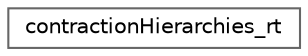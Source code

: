digraph "Graphical Class Hierarchy"
{
 // LATEX_PDF_SIZE
  bgcolor="transparent";
  edge [fontname=Helvetica,fontsize=10,labelfontname=Helvetica,labelfontsize=10];
  node [fontname=Helvetica,fontsize=10,shape=box,height=0.2,width=0.4];
  rankdir="LR";
  Node0 [id="Node000000",label="contractionHierarchies_rt",height=0.2,width=0.4,color="grey40", fillcolor="white", style="filled",URL="$structcontractionHierarchies__rt.html",tooltip=" "];
}
